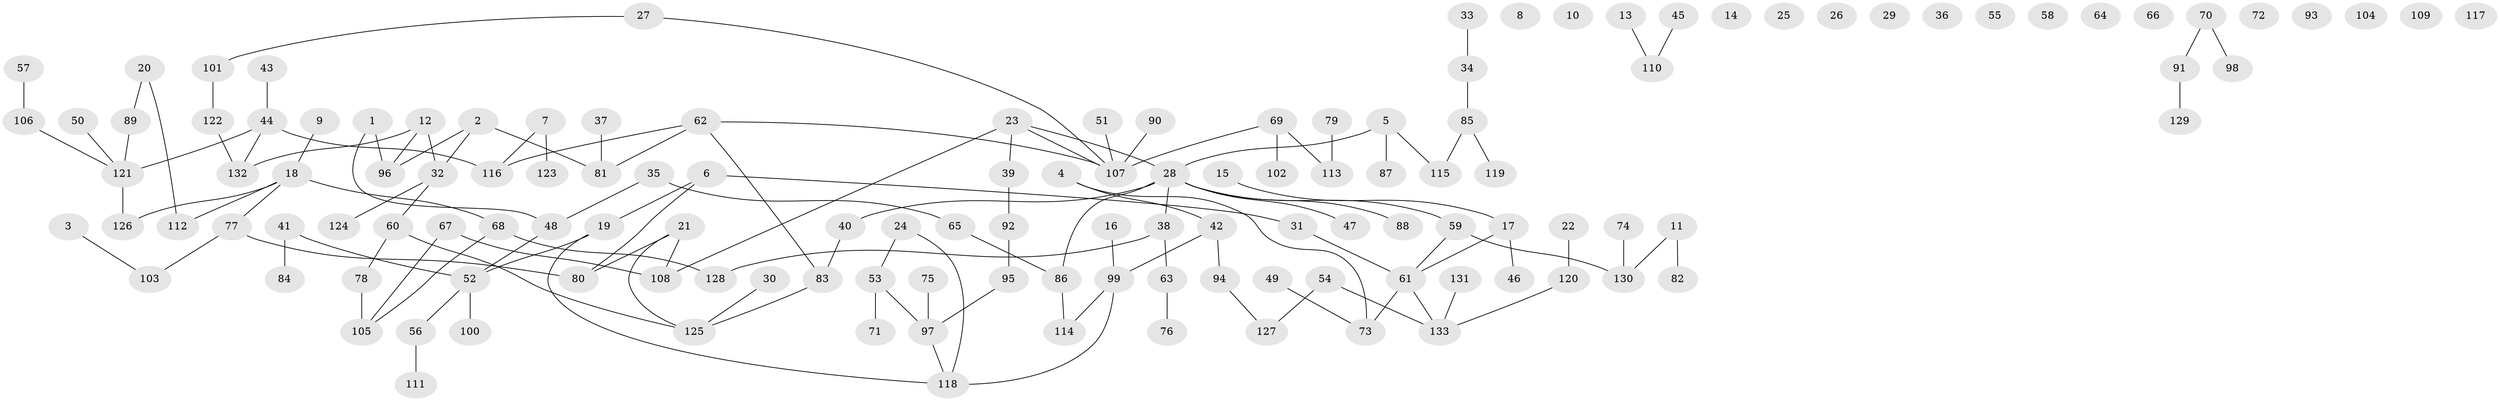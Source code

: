 // coarse degree distribution, {3: 0.11702127659574468, 4: 0.0851063829787234, 1: 0.3191489361702128, 0: 0.1702127659574468, 2: 0.20212765957446807, 5: 0.0851063829787234, 7: 0.010638297872340425, 6: 0.010638297872340425}
// Generated by graph-tools (version 1.1) at 2025/41/03/06/25 10:41:23]
// undirected, 133 vertices, 133 edges
graph export_dot {
graph [start="1"]
  node [color=gray90,style=filled];
  1;
  2;
  3;
  4;
  5;
  6;
  7;
  8;
  9;
  10;
  11;
  12;
  13;
  14;
  15;
  16;
  17;
  18;
  19;
  20;
  21;
  22;
  23;
  24;
  25;
  26;
  27;
  28;
  29;
  30;
  31;
  32;
  33;
  34;
  35;
  36;
  37;
  38;
  39;
  40;
  41;
  42;
  43;
  44;
  45;
  46;
  47;
  48;
  49;
  50;
  51;
  52;
  53;
  54;
  55;
  56;
  57;
  58;
  59;
  60;
  61;
  62;
  63;
  64;
  65;
  66;
  67;
  68;
  69;
  70;
  71;
  72;
  73;
  74;
  75;
  76;
  77;
  78;
  79;
  80;
  81;
  82;
  83;
  84;
  85;
  86;
  87;
  88;
  89;
  90;
  91;
  92;
  93;
  94;
  95;
  96;
  97;
  98;
  99;
  100;
  101;
  102;
  103;
  104;
  105;
  106;
  107;
  108;
  109;
  110;
  111;
  112;
  113;
  114;
  115;
  116;
  117;
  118;
  119;
  120;
  121;
  122;
  123;
  124;
  125;
  126;
  127;
  128;
  129;
  130;
  131;
  132;
  133;
  1 -- 48;
  1 -- 96;
  2 -- 32;
  2 -- 81;
  2 -- 96;
  3 -- 103;
  4 -- 42;
  4 -- 73;
  5 -- 28;
  5 -- 87;
  5 -- 115;
  6 -- 19;
  6 -- 31;
  6 -- 80;
  7 -- 116;
  7 -- 123;
  9 -- 18;
  11 -- 82;
  11 -- 130;
  12 -- 32;
  12 -- 96;
  12 -- 132;
  13 -- 110;
  15 -- 17;
  16 -- 99;
  17 -- 46;
  17 -- 61;
  18 -- 68;
  18 -- 77;
  18 -- 112;
  18 -- 126;
  19 -- 52;
  19 -- 118;
  20 -- 89;
  20 -- 112;
  21 -- 80;
  21 -- 108;
  21 -- 125;
  22 -- 120;
  23 -- 28;
  23 -- 39;
  23 -- 107;
  23 -- 108;
  24 -- 53;
  24 -- 118;
  27 -- 101;
  27 -- 107;
  28 -- 38;
  28 -- 40;
  28 -- 47;
  28 -- 59;
  28 -- 86;
  28 -- 88;
  30 -- 125;
  31 -- 61;
  32 -- 60;
  32 -- 124;
  33 -- 34;
  34 -- 85;
  35 -- 48;
  35 -- 65;
  37 -- 81;
  38 -- 63;
  38 -- 128;
  39 -- 92;
  40 -- 83;
  41 -- 52;
  41 -- 84;
  42 -- 94;
  42 -- 99;
  43 -- 44;
  44 -- 116;
  44 -- 121;
  44 -- 132;
  45 -- 110;
  48 -- 52;
  49 -- 73;
  50 -- 121;
  51 -- 107;
  52 -- 56;
  52 -- 100;
  53 -- 71;
  53 -- 97;
  54 -- 127;
  54 -- 133;
  56 -- 111;
  57 -- 106;
  59 -- 61;
  59 -- 130;
  60 -- 78;
  60 -- 125;
  61 -- 73;
  61 -- 133;
  62 -- 81;
  62 -- 83;
  62 -- 107;
  62 -- 116;
  63 -- 76;
  65 -- 86;
  67 -- 105;
  67 -- 108;
  68 -- 105;
  68 -- 128;
  69 -- 102;
  69 -- 107;
  69 -- 113;
  70 -- 91;
  70 -- 98;
  74 -- 130;
  75 -- 97;
  77 -- 80;
  77 -- 103;
  78 -- 105;
  79 -- 113;
  83 -- 125;
  85 -- 115;
  85 -- 119;
  86 -- 114;
  89 -- 121;
  90 -- 107;
  91 -- 129;
  92 -- 95;
  94 -- 127;
  95 -- 97;
  97 -- 118;
  99 -- 114;
  99 -- 118;
  101 -- 122;
  106 -- 121;
  120 -- 133;
  121 -- 126;
  122 -- 132;
  131 -- 133;
}
